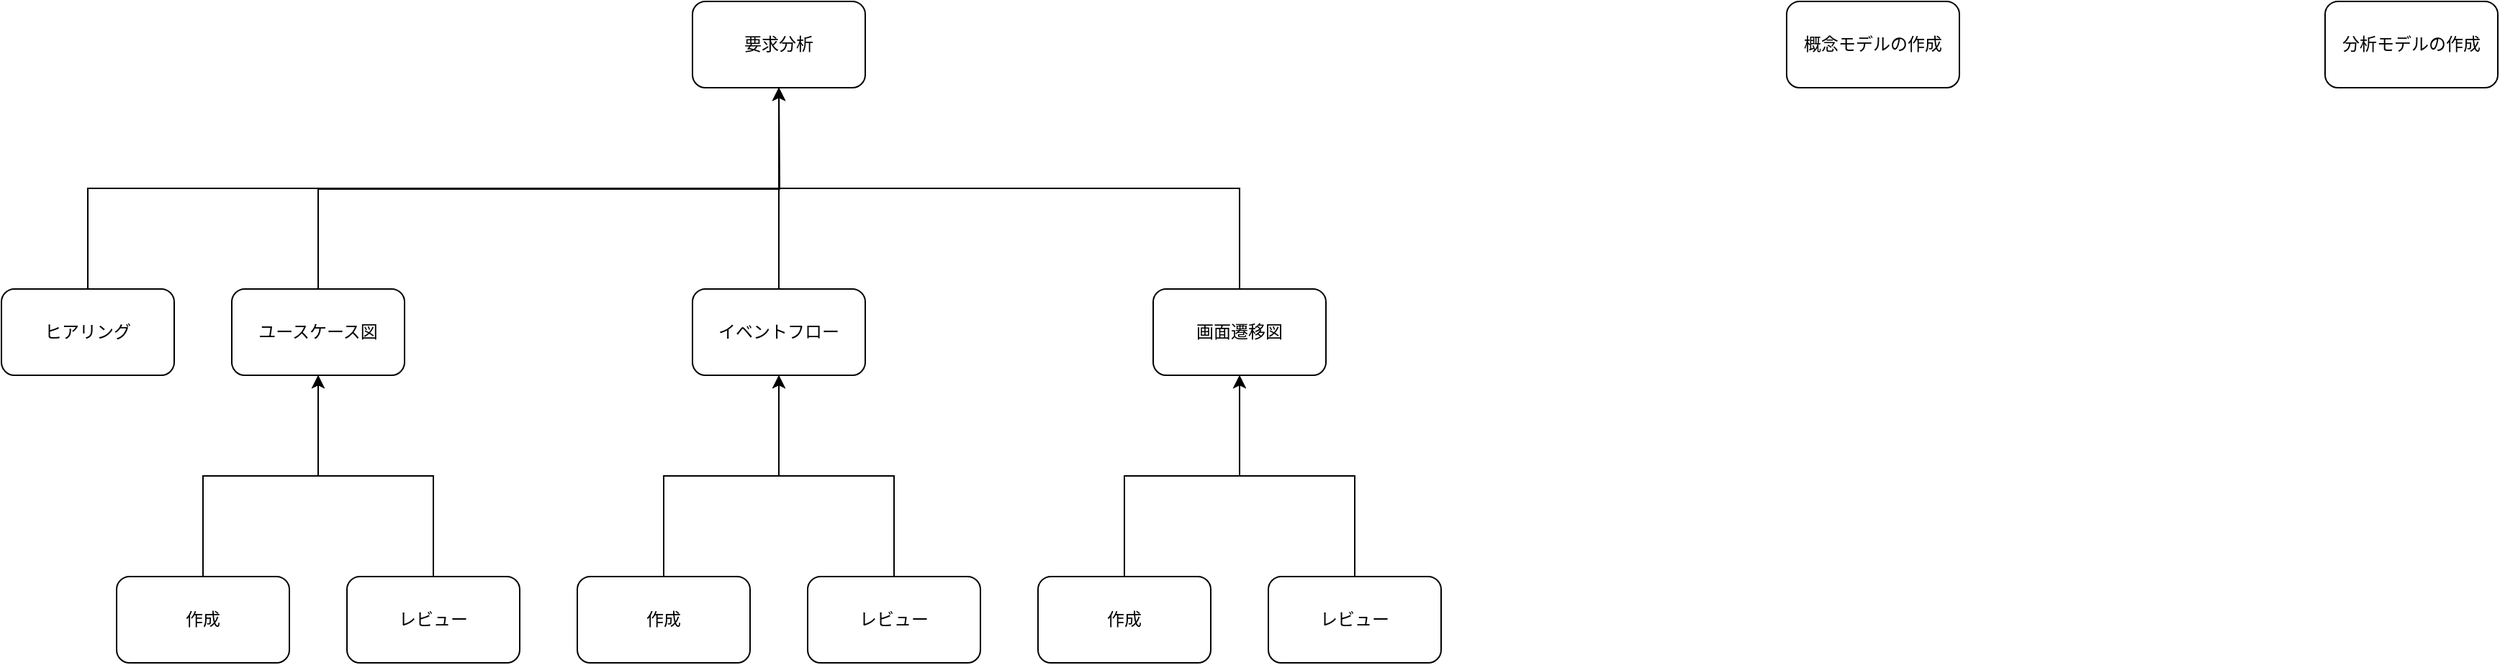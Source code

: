 <mxfile version="23.1.1" type="device">
  <diagram name="ページ1" id="Oh95rnWh5XmNVtHtbvX6">
    <mxGraphModel dx="689" dy="634" grid="1" gridSize="10" guides="1" tooltips="1" connect="1" arrows="1" fold="1" page="1" pageScale="1" pageWidth="827" pageHeight="1169" math="0" shadow="0">
      <root>
        <mxCell id="0" />
        <mxCell id="1" parent="0" />
        <mxCell id="sqNvMzShiy0wYIp_jgX4-2" value="要求分析" style="rounded=1;whiteSpace=wrap;html=1;" vertex="1" parent="1">
          <mxGeometry x="520" y="440" width="120" height="60" as="geometry" />
        </mxCell>
        <mxCell id="sqNvMzShiy0wYIp_jgX4-33" style="edgeStyle=orthogonalEdgeStyle;rounded=0;orthogonalLoop=1;jettySize=auto;html=1;exitX=0.5;exitY=0;exitDx=0;exitDy=0;entryX=0.5;entryY=1;entryDx=0;entryDy=0;" edge="1" parent="1" source="sqNvMzShiy0wYIp_jgX4-5" target="sqNvMzShiy0wYIp_jgX4-2">
          <mxGeometry relative="1" as="geometry" />
        </mxCell>
        <mxCell id="sqNvMzShiy0wYIp_jgX4-5" value="画面遷移図" style="rounded=1;whiteSpace=wrap;html=1;" vertex="1" parent="1">
          <mxGeometry x="840" y="640" width="120" height="60" as="geometry" />
        </mxCell>
        <mxCell id="sqNvMzShiy0wYIp_jgX4-30" style="edgeStyle=orthogonalEdgeStyle;rounded=0;orthogonalLoop=1;jettySize=auto;html=1;exitX=0.5;exitY=0;exitDx=0;exitDy=0;entryX=0.5;entryY=1;entryDx=0;entryDy=0;" edge="1" parent="1" source="sqNvMzShiy0wYIp_jgX4-6" target="sqNvMzShiy0wYIp_jgX4-2">
          <mxGeometry relative="1" as="geometry" />
        </mxCell>
        <mxCell id="sqNvMzShiy0wYIp_jgX4-6" value="ヒアリング" style="rounded=1;whiteSpace=wrap;html=1;" vertex="1" parent="1">
          <mxGeometry x="40" y="640" width="120" height="60" as="geometry" />
        </mxCell>
        <mxCell id="sqNvMzShiy0wYIp_jgX4-16" style="edgeStyle=orthogonalEdgeStyle;rounded=0;orthogonalLoop=1;jettySize=auto;html=1;exitX=0.5;exitY=0;exitDx=0;exitDy=0;" edge="1" source="sqNvMzShiy0wYIp_jgX4-17" parent="1" target="sqNvMzShiy0wYIp_jgX4-5">
          <mxGeometry relative="1" as="geometry">
            <mxPoint x="900" y="700" as="targetPoint" />
          </mxGeometry>
        </mxCell>
        <mxCell id="sqNvMzShiy0wYIp_jgX4-17" value="作成" style="rounded=1;whiteSpace=wrap;html=1;" vertex="1" parent="1">
          <mxGeometry x="760" y="840" width="120" height="60" as="geometry" />
        </mxCell>
        <mxCell id="sqNvMzShiy0wYIp_jgX4-18" style="edgeStyle=orthogonalEdgeStyle;rounded=0;orthogonalLoop=1;jettySize=auto;html=1;exitX=0.5;exitY=0;exitDx=0;exitDy=0;" edge="1" source="sqNvMzShiy0wYIp_jgX4-19" parent="1" target="sqNvMzShiy0wYIp_jgX4-5">
          <mxGeometry relative="1" as="geometry">
            <mxPoint x="900.0" y="700" as="targetPoint" />
          </mxGeometry>
        </mxCell>
        <mxCell id="sqNvMzShiy0wYIp_jgX4-19" value="レビュー" style="rounded=1;whiteSpace=wrap;html=1;" vertex="1" parent="1">
          <mxGeometry x="920" y="840" width="120" height="60" as="geometry" />
        </mxCell>
        <mxCell id="sqNvMzShiy0wYIp_jgX4-32" style="edgeStyle=orthogonalEdgeStyle;rounded=0;orthogonalLoop=1;jettySize=auto;html=1;exitX=0.5;exitY=0;exitDx=0;exitDy=0;entryX=0.5;entryY=1;entryDx=0;entryDy=0;" edge="1" parent="1" source="sqNvMzShiy0wYIp_jgX4-20" target="sqNvMzShiy0wYIp_jgX4-2">
          <mxGeometry relative="1" as="geometry" />
        </mxCell>
        <mxCell id="sqNvMzShiy0wYIp_jgX4-20" value="イベントフロー" style="rounded=1;whiteSpace=wrap;html=1;" vertex="1" parent="1">
          <mxGeometry x="520" y="640" width="120" height="60" as="geometry" />
        </mxCell>
        <mxCell id="sqNvMzShiy0wYIp_jgX4-21" style="edgeStyle=orthogonalEdgeStyle;rounded=0;orthogonalLoop=1;jettySize=auto;html=1;exitX=0.5;exitY=0;exitDx=0;exitDy=0;" edge="1" source="sqNvMzShiy0wYIp_jgX4-22" target="sqNvMzShiy0wYIp_jgX4-20" parent="1">
          <mxGeometry relative="1" as="geometry">
            <mxPoint x="580" y="700" as="targetPoint" />
          </mxGeometry>
        </mxCell>
        <mxCell id="sqNvMzShiy0wYIp_jgX4-22" value="作成" style="rounded=1;whiteSpace=wrap;html=1;" vertex="1" parent="1">
          <mxGeometry x="440" y="840" width="120" height="60" as="geometry" />
        </mxCell>
        <mxCell id="sqNvMzShiy0wYIp_jgX4-23" style="edgeStyle=orthogonalEdgeStyle;rounded=0;orthogonalLoop=1;jettySize=auto;html=1;exitX=0.5;exitY=0;exitDx=0;exitDy=0;" edge="1" source="sqNvMzShiy0wYIp_jgX4-24" target="sqNvMzShiy0wYIp_jgX4-20" parent="1">
          <mxGeometry relative="1" as="geometry">
            <mxPoint x="580.0" y="700" as="targetPoint" />
          </mxGeometry>
        </mxCell>
        <mxCell id="sqNvMzShiy0wYIp_jgX4-24" value="レビュー" style="rounded=1;whiteSpace=wrap;html=1;" vertex="1" parent="1">
          <mxGeometry x="600" y="840" width="120" height="60" as="geometry" />
        </mxCell>
        <mxCell id="sqNvMzShiy0wYIp_jgX4-31" style="edgeStyle=orthogonalEdgeStyle;rounded=0;orthogonalLoop=1;jettySize=auto;html=1;exitX=0.5;exitY=0;exitDx=0;exitDy=0;" edge="1" parent="1" source="sqNvMzShiy0wYIp_jgX4-25">
          <mxGeometry relative="1" as="geometry">
            <mxPoint x="580" y="500" as="targetPoint" />
          </mxGeometry>
        </mxCell>
        <mxCell id="sqNvMzShiy0wYIp_jgX4-25" value="ユースケース図" style="rounded=1;whiteSpace=wrap;html=1;" vertex="1" parent="1">
          <mxGeometry x="200" y="640" width="120" height="60" as="geometry" />
        </mxCell>
        <mxCell id="sqNvMzShiy0wYIp_jgX4-26" style="edgeStyle=orthogonalEdgeStyle;rounded=0;orthogonalLoop=1;jettySize=auto;html=1;exitX=0.5;exitY=0;exitDx=0;exitDy=0;" edge="1" source="sqNvMzShiy0wYIp_jgX4-27" target="sqNvMzShiy0wYIp_jgX4-25" parent="1">
          <mxGeometry relative="1" as="geometry">
            <mxPoint x="260" y="700" as="targetPoint" />
          </mxGeometry>
        </mxCell>
        <mxCell id="sqNvMzShiy0wYIp_jgX4-27" value="作成" style="rounded=1;whiteSpace=wrap;html=1;" vertex="1" parent="1">
          <mxGeometry x="120" y="840" width="120" height="60" as="geometry" />
        </mxCell>
        <mxCell id="sqNvMzShiy0wYIp_jgX4-28" style="edgeStyle=orthogonalEdgeStyle;rounded=0;orthogonalLoop=1;jettySize=auto;html=1;exitX=0.5;exitY=0;exitDx=0;exitDy=0;" edge="1" source="sqNvMzShiy0wYIp_jgX4-29" target="sqNvMzShiy0wYIp_jgX4-25" parent="1">
          <mxGeometry relative="1" as="geometry">
            <mxPoint x="260.0" y="700" as="targetPoint" />
          </mxGeometry>
        </mxCell>
        <mxCell id="sqNvMzShiy0wYIp_jgX4-29" value="レビュー" style="rounded=1;whiteSpace=wrap;html=1;" vertex="1" parent="1">
          <mxGeometry x="280" y="840" width="120" height="60" as="geometry" />
        </mxCell>
        <mxCell id="sqNvMzShiy0wYIp_jgX4-34" value="概念モデルの作成" style="rounded=1;whiteSpace=wrap;html=1;" vertex="1" parent="1">
          <mxGeometry x="1280" y="440" width="120" height="60" as="geometry" />
        </mxCell>
        <mxCell id="sqNvMzShiy0wYIp_jgX4-35" value="分析モデルの作成" style="rounded=1;whiteSpace=wrap;html=1;" vertex="1" parent="1">
          <mxGeometry x="1654" y="440" width="120" height="60" as="geometry" />
        </mxCell>
      </root>
    </mxGraphModel>
  </diagram>
</mxfile>
